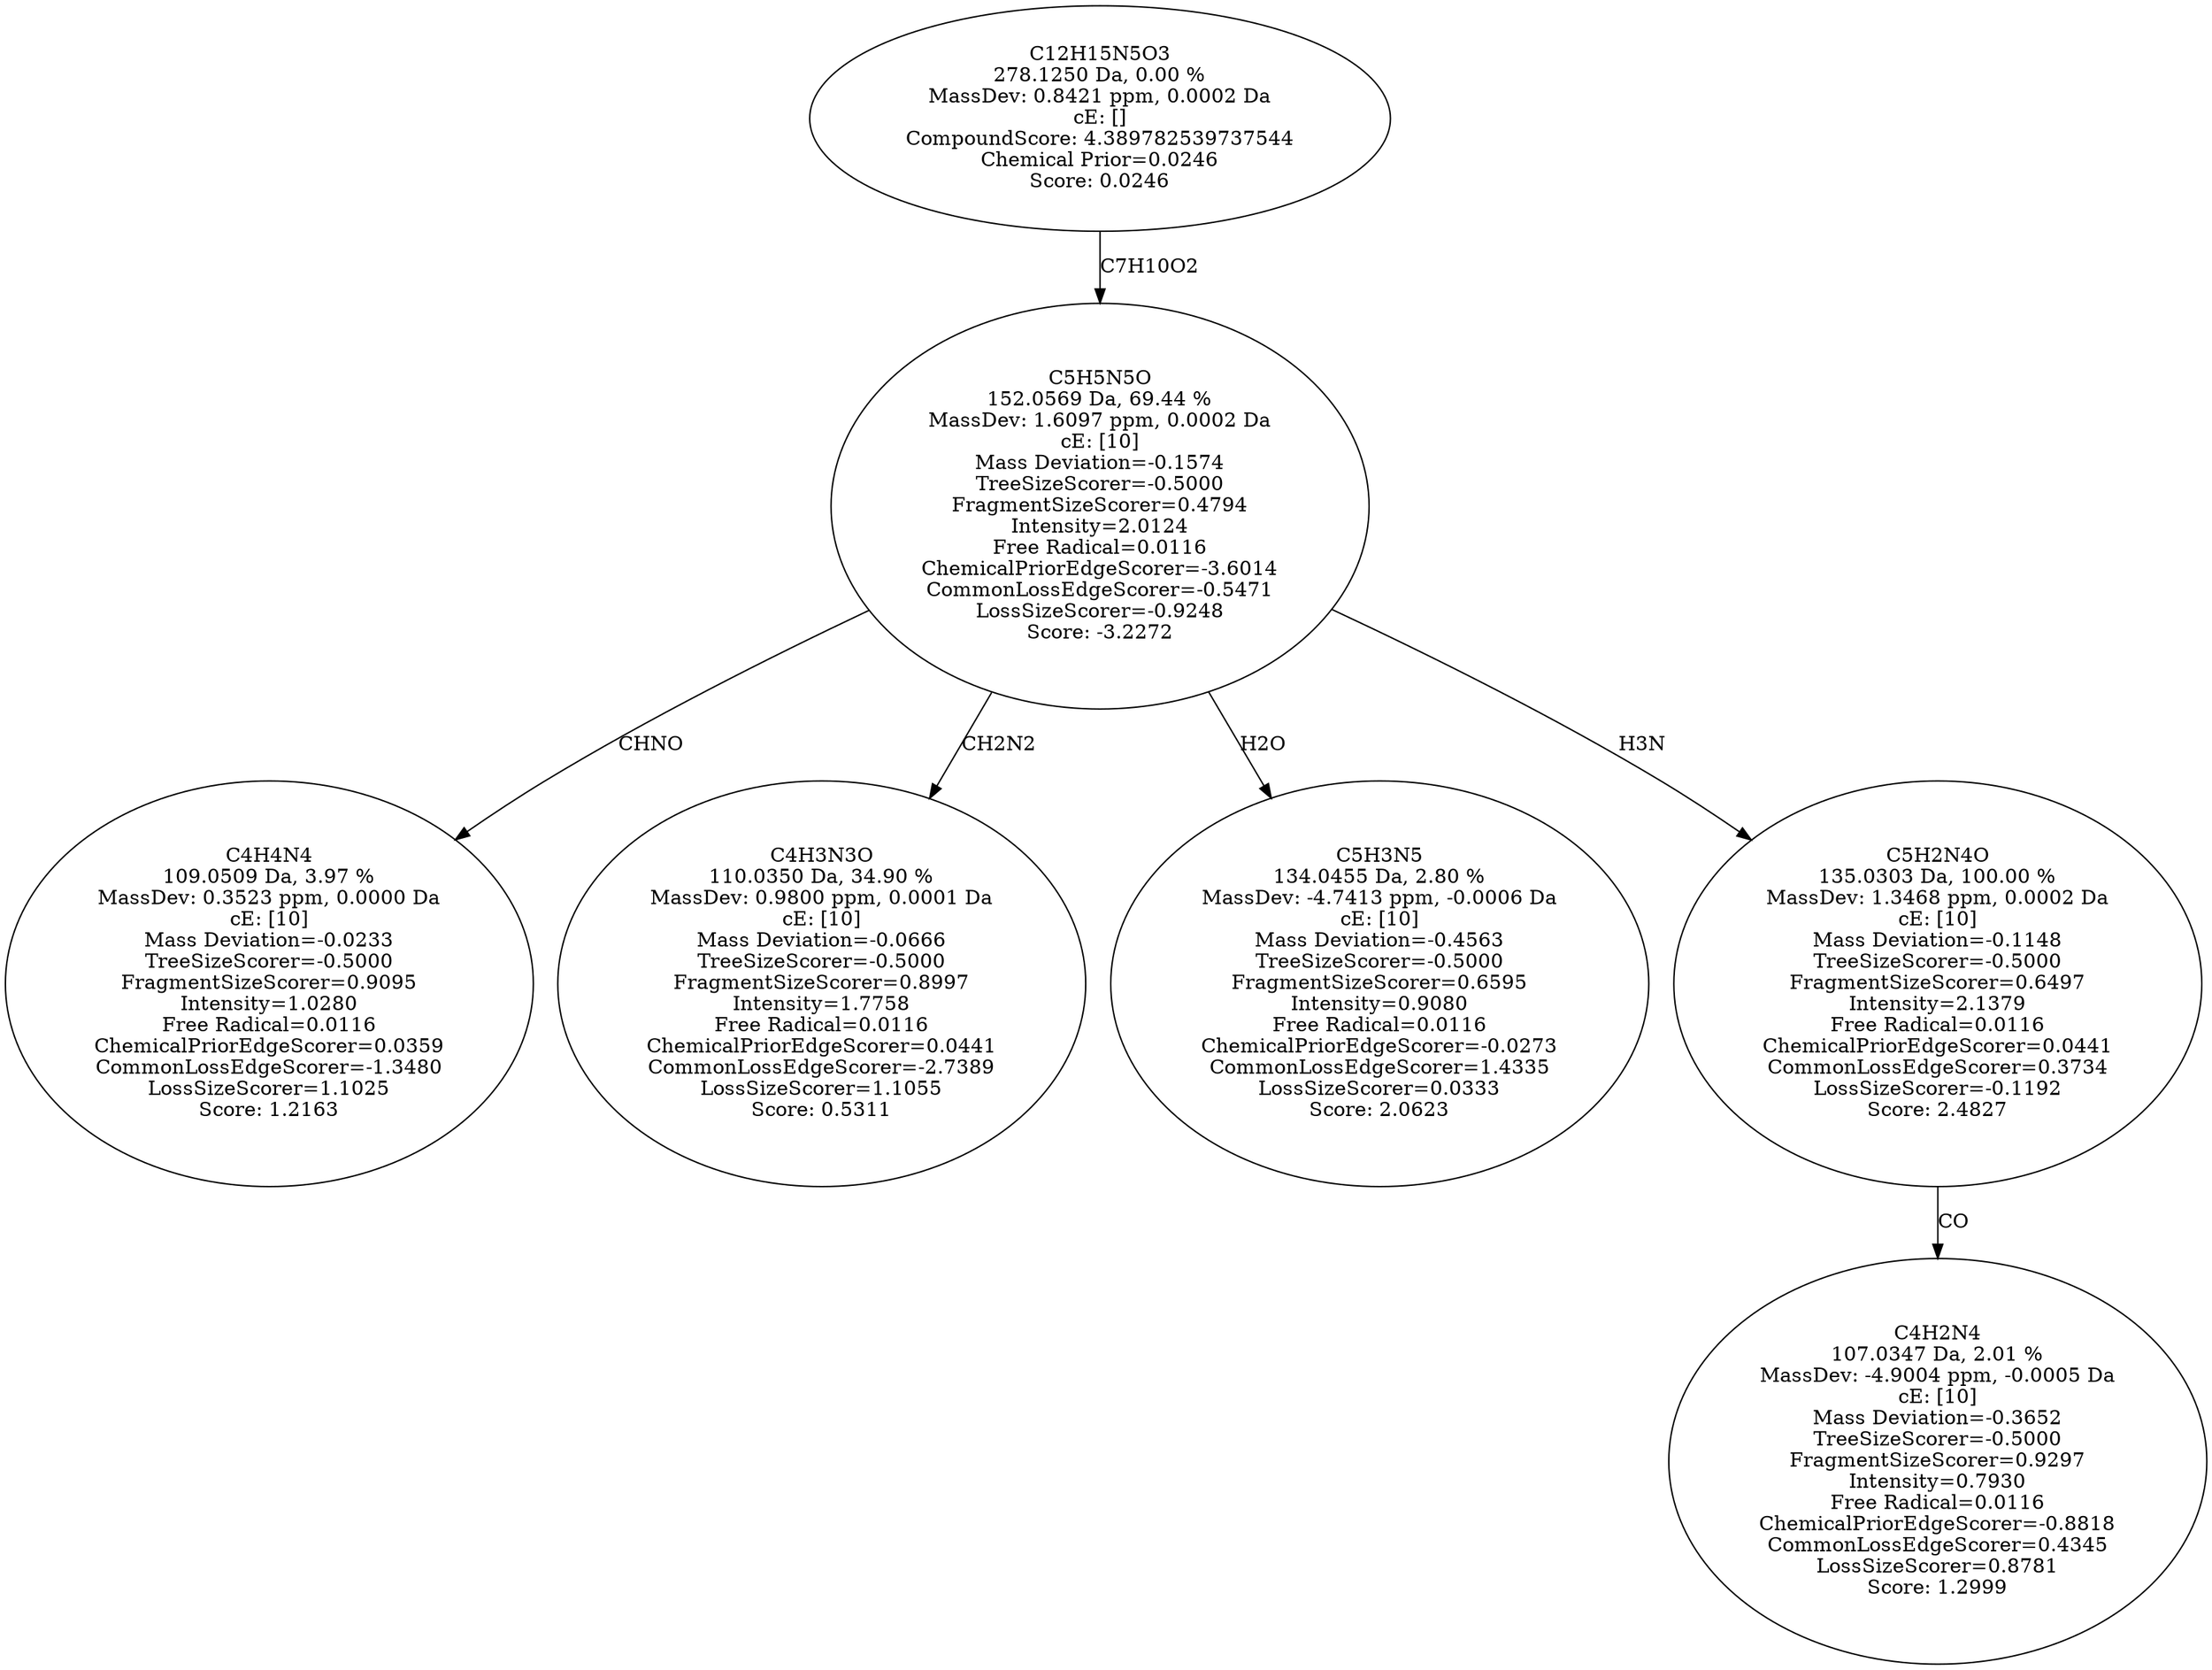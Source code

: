 strict digraph {
v1 [label="C4H4N4\n109.0509 Da, 3.97 %\nMassDev: 0.3523 ppm, 0.0000 Da\ncE: [10]\nMass Deviation=-0.0233\nTreeSizeScorer=-0.5000\nFragmentSizeScorer=0.9095\nIntensity=1.0280\nFree Radical=0.0116\nChemicalPriorEdgeScorer=0.0359\nCommonLossEdgeScorer=-1.3480\nLossSizeScorer=1.1025\nScore: 1.2163"];
v2 [label="C4H3N3O\n110.0350 Da, 34.90 %\nMassDev: 0.9800 ppm, 0.0001 Da\ncE: [10]\nMass Deviation=-0.0666\nTreeSizeScorer=-0.5000\nFragmentSizeScorer=0.8997\nIntensity=1.7758\nFree Radical=0.0116\nChemicalPriorEdgeScorer=0.0441\nCommonLossEdgeScorer=-2.7389\nLossSizeScorer=1.1055\nScore: 0.5311"];
v3 [label="C5H3N5\n134.0455 Da, 2.80 %\nMassDev: -4.7413 ppm, -0.0006 Da\ncE: [10]\nMass Deviation=-0.4563\nTreeSizeScorer=-0.5000\nFragmentSizeScorer=0.6595\nIntensity=0.9080\nFree Radical=0.0116\nChemicalPriorEdgeScorer=-0.0273\nCommonLossEdgeScorer=1.4335\nLossSizeScorer=0.0333\nScore: 2.0623"];
v4 [label="C4H2N4\n107.0347 Da, 2.01 %\nMassDev: -4.9004 ppm, -0.0005 Da\ncE: [10]\nMass Deviation=-0.3652\nTreeSizeScorer=-0.5000\nFragmentSizeScorer=0.9297\nIntensity=0.7930\nFree Radical=0.0116\nChemicalPriorEdgeScorer=-0.8818\nCommonLossEdgeScorer=0.4345\nLossSizeScorer=0.8781\nScore: 1.2999"];
v5 [label="C5H2N4O\n135.0303 Da, 100.00 %\nMassDev: 1.3468 ppm, 0.0002 Da\ncE: [10]\nMass Deviation=-0.1148\nTreeSizeScorer=-0.5000\nFragmentSizeScorer=0.6497\nIntensity=2.1379\nFree Radical=0.0116\nChemicalPriorEdgeScorer=0.0441\nCommonLossEdgeScorer=0.3734\nLossSizeScorer=-0.1192\nScore: 2.4827"];
v6 [label="C5H5N5O\n152.0569 Da, 69.44 %\nMassDev: 1.6097 ppm, 0.0002 Da\ncE: [10]\nMass Deviation=-0.1574\nTreeSizeScorer=-0.5000\nFragmentSizeScorer=0.4794\nIntensity=2.0124\nFree Radical=0.0116\nChemicalPriorEdgeScorer=-3.6014\nCommonLossEdgeScorer=-0.5471\nLossSizeScorer=-0.9248\nScore: -3.2272"];
v7 [label="C12H15N5O3\n278.1250 Da, 0.00 %\nMassDev: 0.8421 ppm, 0.0002 Da\ncE: []\nCompoundScore: 4.389782539737544\nChemical Prior=0.0246\nScore: 0.0246"];
v6 -> v1 [label="CHNO"];
v6 -> v2 [label="CH2N2"];
v6 -> v3 [label="H2O"];
v5 -> v4 [label="CO"];
v6 -> v5 [label="H3N"];
v7 -> v6 [label="C7H10O2"];
}